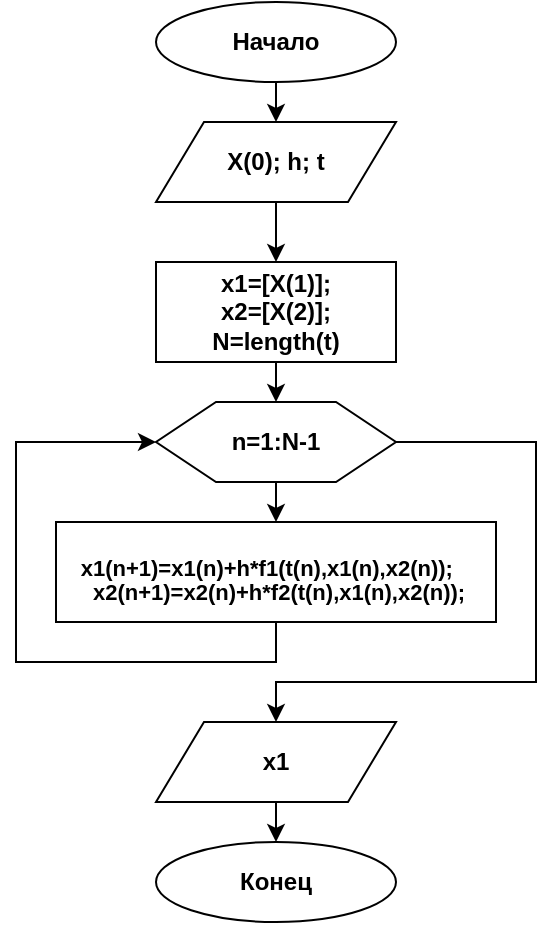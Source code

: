 <mxfile version="13.3.9" type="device"><diagram id="3kg6-J6U8tIE_FpxapaM" name="Page-1"><mxGraphModel dx="492" dy="592" grid="1" gridSize="10" guides="1" tooltips="1" connect="1" arrows="1" fold="1" page="1" pageScale="1" pageWidth="827" pageHeight="1169" math="0" shadow="0"><root><mxCell id="0"/><mxCell id="1" parent="0"/><mxCell id="yPqxr3A1uJlYsIiMy21u-8" style="edgeStyle=orthogonalEdgeStyle;rounded=0;orthogonalLoop=1;jettySize=auto;html=1;exitX=0.5;exitY=1;exitDx=0;exitDy=0;entryX=0.5;entryY=0;entryDx=0;entryDy=0;" edge="1" parent="1" source="yPqxr3A1uJlYsIiMy21u-1" target="yPqxr3A1uJlYsIiMy21u-3"><mxGeometry relative="1" as="geometry"/></mxCell><mxCell id="yPqxr3A1uJlYsIiMy21u-1" value="Начало" style="ellipse;whiteSpace=wrap;html=1;fontStyle=1" vertex="1" parent="1"><mxGeometry x="360" y="40" width="120" height="40" as="geometry"/></mxCell><mxCell id="yPqxr3A1uJlYsIiMy21u-10" style="edgeStyle=orthogonalEdgeStyle;rounded=0;orthogonalLoop=1;jettySize=auto;html=1;exitX=0.5;exitY=1;exitDx=0;exitDy=0;entryX=0.5;entryY=0;entryDx=0;entryDy=0;" edge="1" parent="1" source="yPqxr3A1uJlYsIiMy21u-2" target="yPqxr3A1uJlYsIiMy21u-4"><mxGeometry relative="1" as="geometry"/></mxCell><mxCell id="yPqxr3A1uJlYsIiMy21u-2" value="x1=[X(1)];&lt;br&gt;x2=[X(2)];&lt;br&gt;N=length(t)" style="rounded=0;whiteSpace=wrap;html=1;fontStyle=1" vertex="1" parent="1"><mxGeometry x="360" y="170" width="120" height="50" as="geometry"/></mxCell><mxCell id="yPqxr3A1uJlYsIiMy21u-9" style="edgeStyle=orthogonalEdgeStyle;rounded=0;orthogonalLoop=1;jettySize=auto;html=1;exitX=0.5;exitY=1;exitDx=0;exitDy=0;entryX=0.5;entryY=0;entryDx=0;entryDy=0;" edge="1" parent="1" source="yPqxr3A1uJlYsIiMy21u-3" target="yPqxr3A1uJlYsIiMy21u-2"><mxGeometry relative="1" as="geometry"/></mxCell><mxCell id="yPqxr3A1uJlYsIiMy21u-3" value="X(0); h; t" style="shape=parallelogram;perimeter=parallelogramPerimeter;whiteSpace=wrap;html=1;fontStyle=1" vertex="1" parent="1"><mxGeometry x="360" y="100" width="120" height="40" as="geometry"/></mxCell><mxCell id="yPqxr3A1uJlYsIiMy21u-11" style="edgeStyle=orthogonalEdgeStyle;rounded=0;orthogonalLoop=1;jettySize=auto;html=1;exitX=0.5;exitY=1;exitDx=0;exitDy=0;entryX=0.5;entryY=0;entryDx=0;entryDy=0;" edge="1" parent="1" source="yPqxr3A1uJlYsIiMy21u-4" target="yPqxr3A1uJlYsIiMy21u-5"><mxGeometry relative="1" as="geometry"/></mxCell><mxCell id="yPqxr3A1uJlYsIiMy21u-13" style="edgeStyle=orthogonalEdgeStyle;rounded=0;orthogonalLoop=1;jettySize=auto;html=1;exitX=1;exitY=0.5;exitDx=0;exitDy=0;" edge="1" parent="1" source="yPqxr3A1uJlYsIiMy21u-4" target="yPqxr3A1uJlYsIiMy21u-6"><mxGeometry relative="1" as="geometry"><Array as="points"><mxPoint x="550" y="260"/><mxPoint x="550" y="380"/><mxPoint x="420" y="380"/></Array></mxGeometry></mxCell><mxCell id="yPqxr3A1uJlYsIiMy21u-4" value="n=1:N-1" style="shape=hexagon;perimeter=hexagonPerimeter2;whiteSpace=wrap;html=1;fontStyle=1" vertex="1" parent="1"><mxGeometry x="360" y="240" width="120" height="40" as="geometry"/></mxCell><mxCell id="yPqxr3A1uJlYsIiMy21u-12" style="edgeStyle=orthogonalEdgeStyle;rounded=0;orthogonalLoop=1;jettySize=auto;html=1;exitX=0.5;exitY=1;exitDx=0;exitDy=0;entryX=0;entryY=0.5;entryDx=0;entryDy=0;" edge="1" parent="1" source="yPqxr3A1uJlYsIiMy21u-5" target="yPqxr3A1uJlYsIiMy21u-4"><mxGeometry relative="1" as="geometry"><Array as="points"><mxPoint x="420" y="370"/><mxPoint x="290" y="370"/><mxPoint x="290" y="260"/></Array></mxGeometry></mxCell><mxCell id="yPqxr3A1uJlYsIiMy21u-5" value="&lt;h1 style=&quot;margin-bottom: 0.0pt ; line-height: normal ; font-size: 11px&quot;&gt;&lt;font style=&quot;font-size: 11px&quot;&gt;&lt;span lang=&quot;EN-US&quot;&gt;x1(n+1)=x1(n)+h*f1(t(n),x1(n),x2(n));&lt;/span&gt;&lt;/font&gt;&lt;font style=&quot;font-size: 11px&quot;&gt;&lt;span lang=&quot;EN-US&quot; style=&quot;line-height: 115%&quot;&gt;&amp;nbsp; &amp;nbsp; &amp;nbsp;x2(n+1)=x2(n)+h*f2(t(n),x1(n),x2(n));&lt;/span&gt;&lt;/font&gt;&lt;/h1&gt;" style="rounded=0;whiteSpace=wrap;html=1;fontStyle=1" vertex="1" parent="1"><mxGeometry x="310" y="300" width="220" height="50" as="geometry"/></mxCell><mxCell id="yPqxr3A1uJlYsIiMy21u-14" style="edgeStyle=orthogonalEdgeStyle;rounded=0;orthogonalLoop=1;jettySize=auto;html=1;exitX=0.5;exitY=1;exitDx=0;exitDy=0;entryX=0.5;entryY=0;entryDx=0;entryDy=0;" edge="1" parent="1" source="yPqxr3A1uJlYsIiMy21u-6" target="yPqxr3A1uJlYsIiMy21u-7"><mxGeometry relative="1" as="geometry"/></mxCell><mxCell id="yPqxr3A1uJlYsIiMy21u-6" value="x1" style="shape=parallelogram;perimeter=parallelogramPerimeter;whiteSpace=wrap;html=1;fontStyle=1" vertex="1" parent="1"><mxGeometry x="360" y="400" width="120" height="40" as="geometry"/></mxCell><mxCell id="yPqxr3A1uJlYsIiMy21u-7" value="Конец" style="ellipse;whiteSpace=wrap;html=1;fontStyle=1" vertex="1" parent="1"><mxGeometry x="360" y="460" width="120" height="40" as="geometry"/></mxCell></root></mxGraphModel></diagram></mxfile>